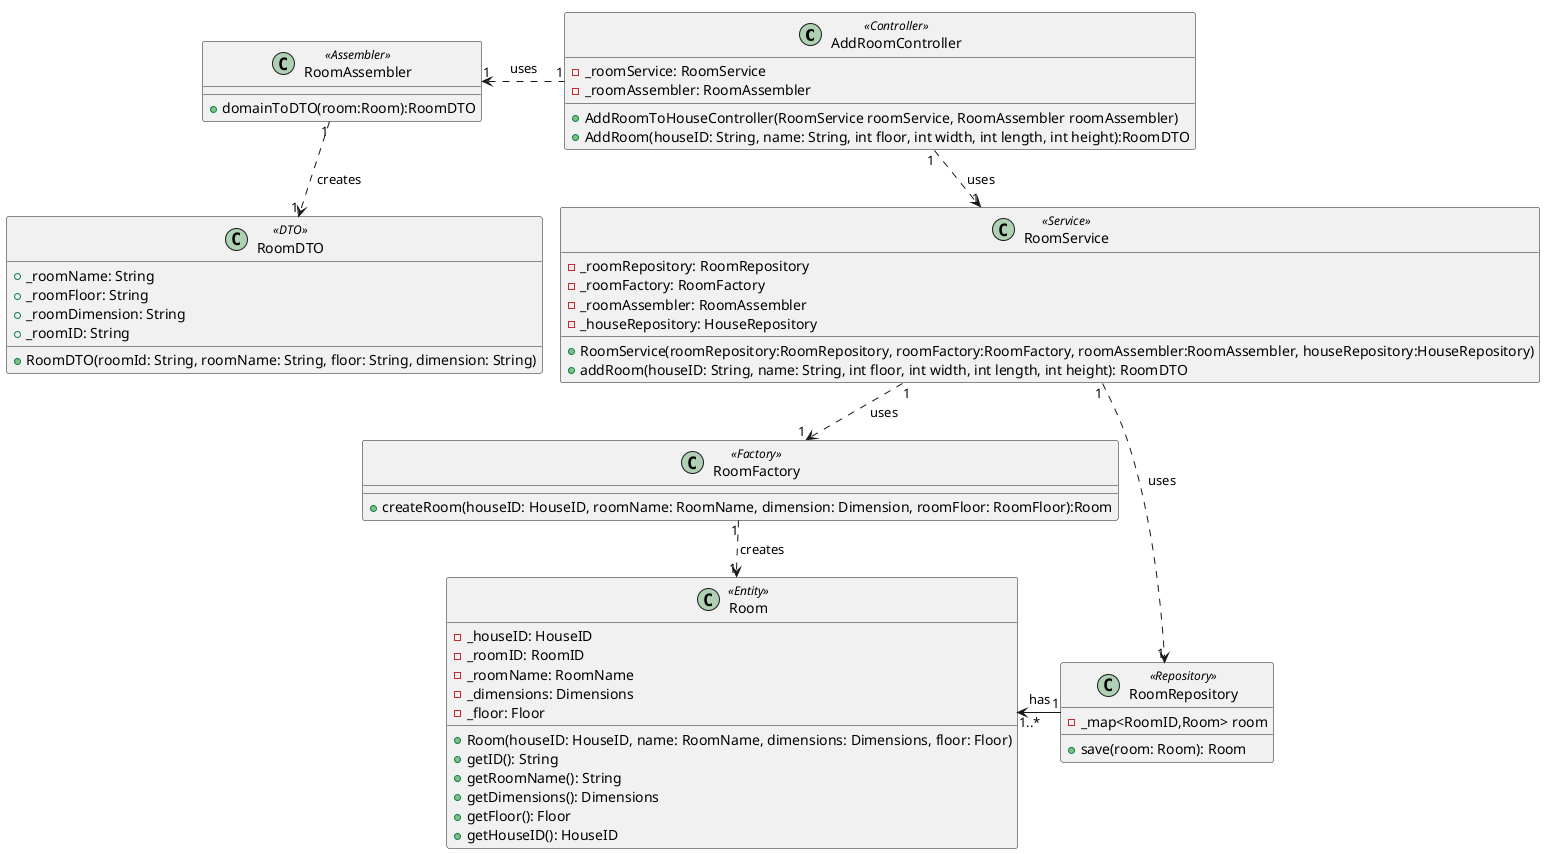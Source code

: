 @startuml
!pragma layout smetana

class AddRoomController<<Controller>> {
- _roomService: RoomService
- _roomAssembler: RoomAssembler
+AddRoomToHouseController(RoomService roomService, RoomAssembler roomAssembler)
+AddRoom(houseID: String, name: String, int floor, int width, int length, int height):RoomDTO
}

class RoomService <<Service>>{
- _roomRepository: RoomRepository
- _roomFactory: RoomFactory
- _roomAssembler: RoomAssembler
- _houseRepository: HouseRepository
+RoomService(roomRepository:RoomRepository, roomFactory:RoomFactory, roomAssembler:RoomAssembler, houseRepository:HouseRepository)
+addRoom(houseID: String, name: String, int floor, int width, int length, int height): RoomDTO
}

class RoomRepository <<Repository>>{
- _map<RoomID,Room> room
+save(room: Room): Room
}

class RoomFactory <<Factory>>{
+createRoom(houseID: HouseID, roomName: RoomName, dimension: Dimension, roomFloor: RoomFloor):Room
}

class RoomAssembler <<Assembler>>{
+domainToDTO(room:Room):RoomDTO
}

class RoomDTO <<DTO>>{
+ _roomName: String
+ _roomFloor: String
+ _roomDimension: String
+ _roomID: String
+RoomDTO(roomId: String, roomName: String, floor: String, dimension: String)
}

class Room <<Entity>>{
- _houseID: HouseID
- _roomID: RoomID
- _roomName: RoomName
- _dimensions: Dimensions
- _floor: Floor
+Room(houseID: HouseID, name: RoomName, dimensions: Dimensions, floor: Floor)
+getID(): String
+getRoomName(): String
+getDimensions(): Dimensions
+getFloor(): Floor
+getHouseID(): HouseID
}


AddRoomController "1" .down.> "1" RoomService: uses
RoomService "1" .down.> "1" RoomFactory: uses
RoomService "1" .right.> "1" RoomRepository: uses
RoomRepository "1" -left-> "1..*" Room: has
AddRoomController "1" .left.> "1" RoomAssembler: uses
RoomAssembler "1" .down.> "1" RoomDTO: creates
RoomFactory "1" .down.> "1" Room: creates


@enduml